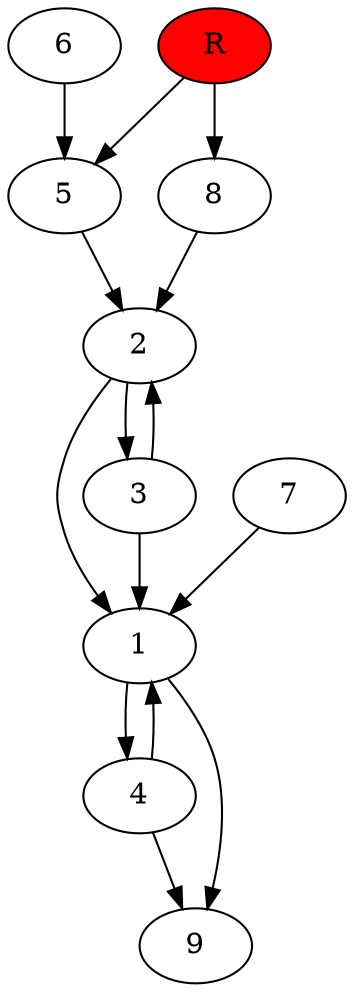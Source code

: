 digraph prb35873 {
	1
	2
	3
	4
	5
	6
	7
	8
	R [fillcolor="#ff0000" style=filled]
	1 -> 4
	1 -> 9
	2 -> 1
	2 -> 3
	3 -> 1
	3 -> 2
	4 -> 1
	4 -> 9
	5 -> 2
	6 -> 5
	7 -> 1
	8 -> 2
	R -> 5
	R -> 8
}
